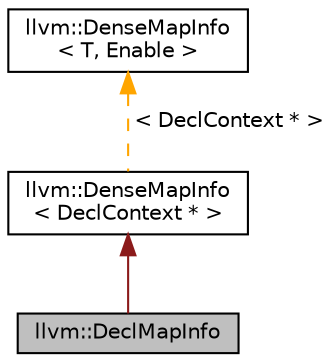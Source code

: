 digraph "llvm::DeclMapInfo"
{
 // LATEX_PDF_SIZE
  bgcolor="transparent";
  edge [fontname="Helvetica",fontsize="10",labelfontname="Helvetica",labelfontsize="10"];
  node [fontname="Helvetica",fontsize="10",shape=record];
  Node1 [label="llvm::DeclMapInfo",height=0.2,width=0.4,color="black", fillcolor="grey75", style="filled", fontcolor="black",tooltip="Info type for the DenseMap storing the DeclContext pointers."];
  Node2 -> Node1 [dir="back",color="firebrick4",fontsize="10",style="solid",fontname="Helvetica"];
  Node2 [label="llvm::DenseMapInfo\l\< DeclContext * \>",height=0.2,width=0.4,color="black",URL="$structllvm_1_1DenseMapInfo.html",tooltip=" "];
  Node3 -> Node2 [dir="back",color="orange",fontsize="10",style="dashed",label=" \< DeclContext * \>" ,fontname="Helvetica"];
  Node3 [label="llvm::DenseMapInfo\l\< T, Enable \>",height=0.2,width=0.4,color="black",URL="$structllvm_1_1DenseMapInfo.html",tooltip="An information struct used to provide DenseMap with the various necessary components for a given valu..."];
}

